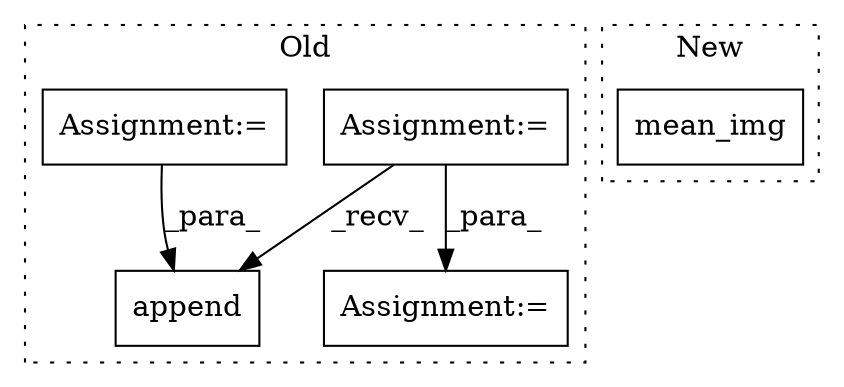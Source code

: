 digraph G {
subgraph cluster0 {
1 [label="append" a="32" s="44233,44299" l="7,1" shape="box"];
3 [label="Assignment:=" a="7" s="44026" l="1" shape="box"];
4 [label="Assignment:=" a="7" s="44173" l="1" shape="box"];
5 [label="Assignment:=" a="7" s="44342,44412" l="53,2" shape="box"];
label = "Old";
style="dotted";
}
subgraph cluster1 {
2 [label="mean_img" a="32" s="44514,44662" l="20,-5" shape="box"];
label = "New";
style="dotted";
}
3 -> 5 [label="_para_"];
3 -> 1 [label="_recv_"];
4 -> 1 [label="_para_"];
}